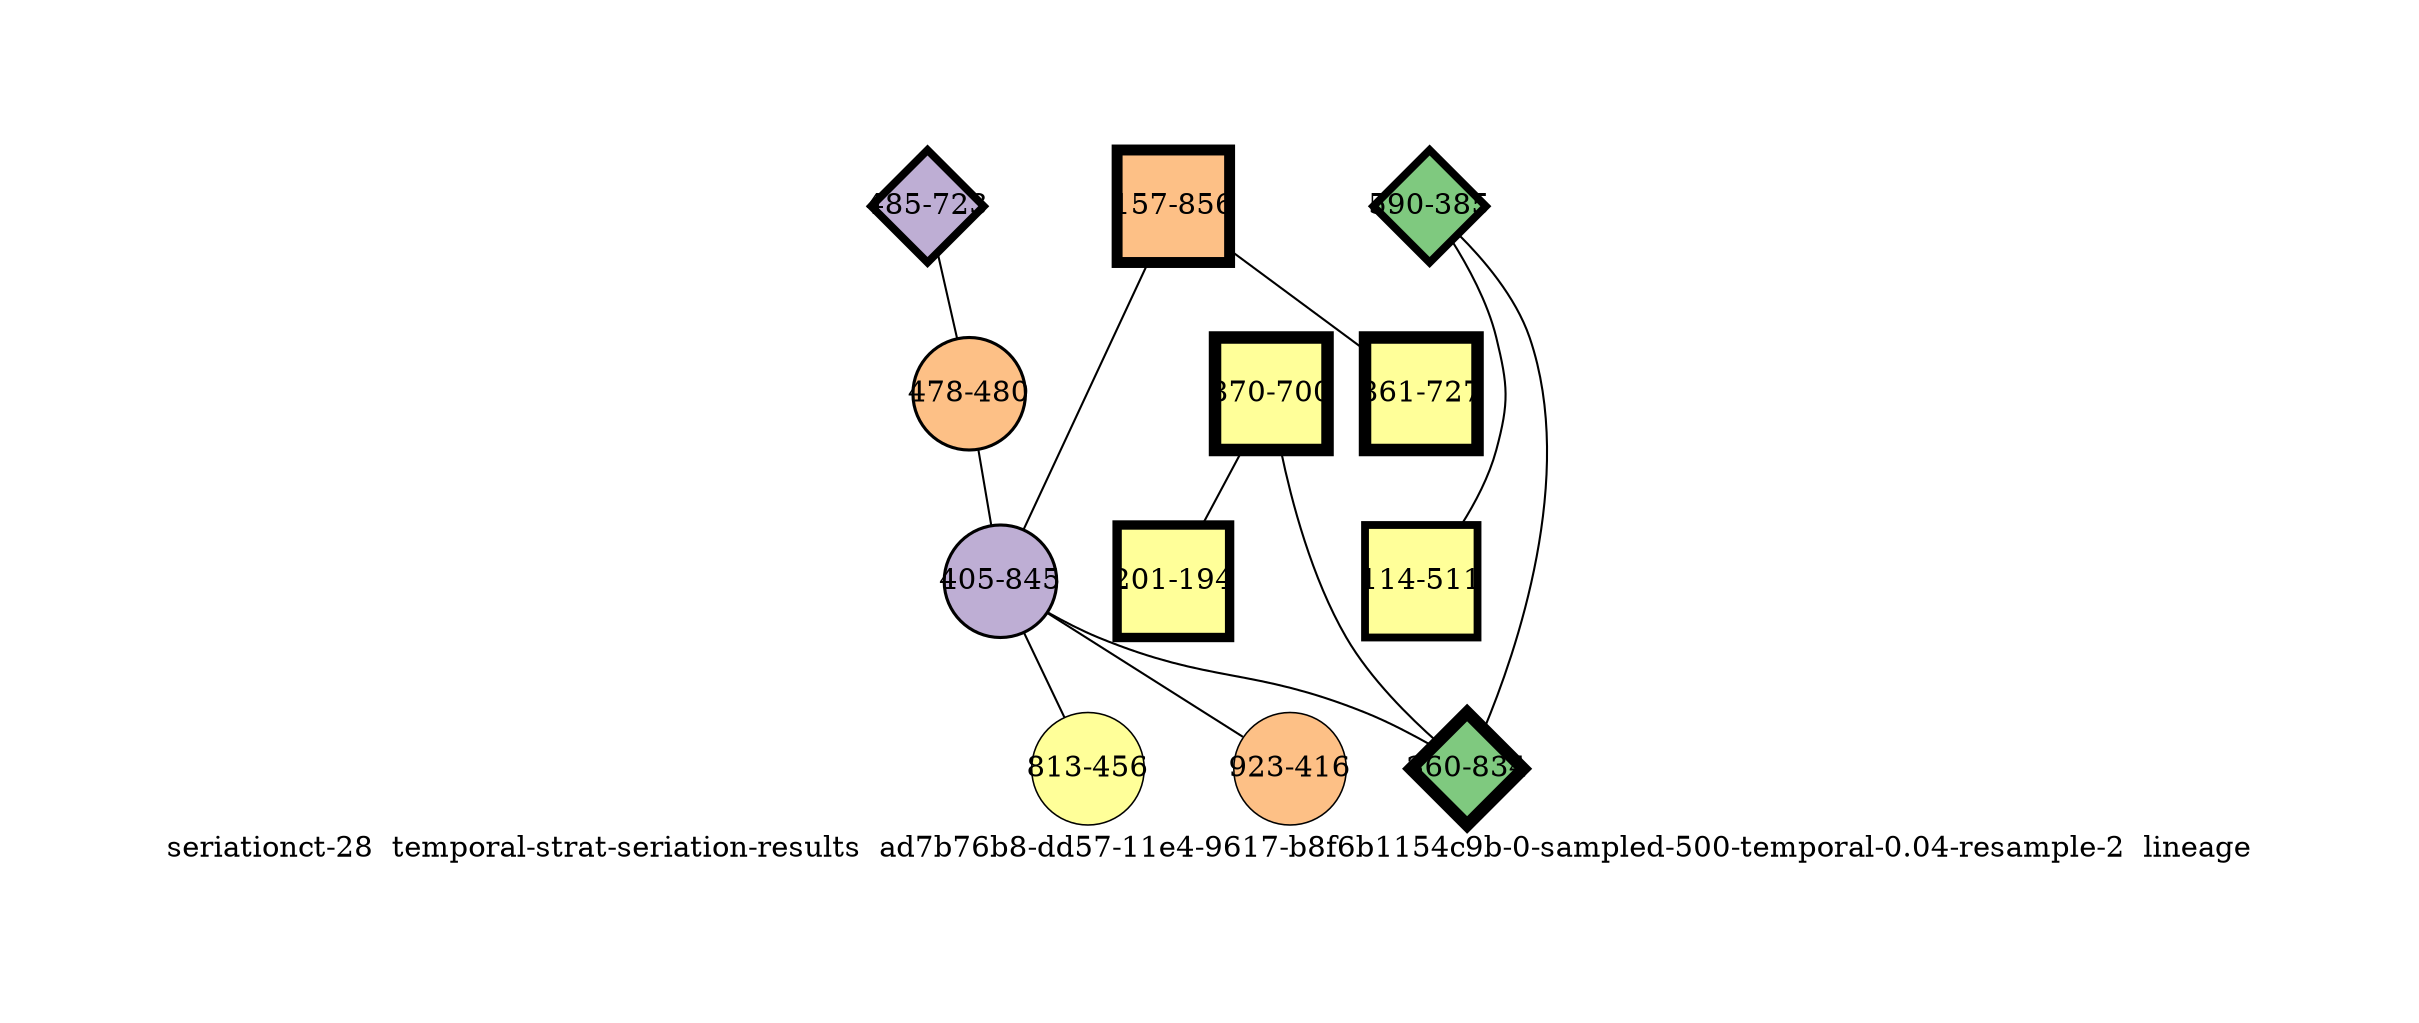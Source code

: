 strict graph "seriationct-28  temporal-strat-seriation-results  ad7b76b8-dd57-11e4-9617-b8f6b1154c9b-0-sampled-500-temporal-0.04-resample-2  lineage" {
labelloc=b;
ratio=auto;
pad="1.0";
label="seriationct-28  temporal-strat-seriation-results  ad7b76b8-dd57-11e4-9617-b8f6b1154c9b-0-sampled-500-temporal-0.04-resample-2  lineage";
node [width="0.75", style=filled, fixedsize=true, height="0.75", shape=circle, label=""];
0 [xCoordinate="723.0", appears_in_slice=5, yCoordinate="485.0", colorscheme=accent8, lineage_id=2, short_label="485-723", label="485-723", shape=diamond, cluster_id=1, fillcolor=2, size="500.0", id=0, penwidth="3.75"];
1 [xCoordinate="480.0", appears_in_slice=2, yCoordinate="478.0", colorscheme=accent8, lineage_id=0, short_label="478-480", label="478-480", shape=circle, cluster_id=2, fillcolor=3, size="500.0", id=1, penwidth="1.5"];
2 [xCoordinate="700.0", appears_in_slice=8, yCoordinate="870.0", colorscheme=accent8, lineage_id=1, short_label="870-700", label="870-700", shape=square, cluster_id=3, fillcolor=4, size="500.0", id=2, penwidth="6.0"];
3 [xCoordinate="856.0", appears_in_slice=7, yCoordinate="157.0", colorscheme=accent8, lineage_id=1, short_label="157-856", label="157-856", shape=square, cluster_id=2, fillcolor=3, size="500.0", id=6, penwidth="5.25"];
4 [xCoordinate="385.0", appears_in_slice=5, yCoordinate="590.0", colorscheme=accent8, lineage_id=2, short_label="590-385", label="590-385", shape=diamond, cluster_id=0, fillcolor=1, size="500.0", id=4, penwidth="3.75"];
5 [xCoordinate="194.0", appears_in_slice=6, yCoordinate="201.0", colorscheme=accent8, lineage_id=1, short_label="201-194", label="201-194", shape=square, cluster_id=3, fillcolor=4, size="500.0", id=5, penwidth="4.5"];
6 [xCoordinate="845.0", appears_in_slice=2, yCoordinate="405.0", colorscheme=accent8, lineage_id=0, short_label="405-845", label="405-845", shape=circle, cluster_id=1, fillcolor=2, size="500.0", id=3, penwidth="1.5"];
7 [xCoordinate="456.0", appears_in_slice=1, yCoordinate="813.0", colorscheme=accent8, lineage_id=0, short_label="813-456", label="813-456", shape=circle, cluster_id=3, fillcolor=4, size="500.0", id=7, penwidth="0.75"];
8 [xCoordinate="511.0", appears_in_slice=5, yCoordinate="114.0", colorscheme=accent8, lineage_id=1, short_label="114-511", label="114-511", shape=square, cluster_id=3, fillcolor=4, size="500.0", id=8, penwidth="3.75"];
9 [xCoordinate="416.0", appears_in_slice=1, yCoordinate="923.0", colorscheme=accent8, lineage_id=0, short_label="923-416", label="923-416", shape=circle, cluster_id=2, fillcolor=3, size="500.0", id=9, penwidth="0.75"];
10 [xCoordinate="834.0", appears_in_slice=8, yCoordinate="360.0", colorscheme=accent8, lineage_id=2, short_label="360-834", label="360-834", shape=diamond, cluster_id=0, fillcolor=1, size="500.0", id=10, penwidth="6.0"];
11 [xCoordinate="727.0", appears_in_slice=8, yCoordinate="861.0", colorscheme=accent8, lineage_id=1, short_label="861-727", label="861-727", shape=square, cluster_id=3, fillcolor=4, size="500.0", id=11, penwidth="6.0"];
0 -- 1  [inverseweight="3.05983570837", weight="0.326814932339"];
1 -- 6  [inverseweight="4.386302437", weight="0.227982455465"];
2 -- 10  [inverseweight="3.63427377893", weight="0.275158136351"];
2 -- 5  [inverseweight="2.35576653", weight="0.424490282574"];
3 -- 11  [inverseweight="2.79639608991", weight="0.357603131977"];
3 -- 6  [inverseweight="3.4814687209", weight="0.287235095349"];
4 -- 8  [inverseweight="36.6617787553", weight="0.027276363394"];
4 -- 10  [inverseweight="3.67071974747", weight="0.272426136778"];
6 -- 7  [inverseweight="3.52409913515", weight="0.283760462362"];
6 -- 10  [inverseweight="3.85574811547", weight="0.259353041239"];
6 -- 9  [inverseweight="3.68464740238", weight="0.27139638907"];
}
